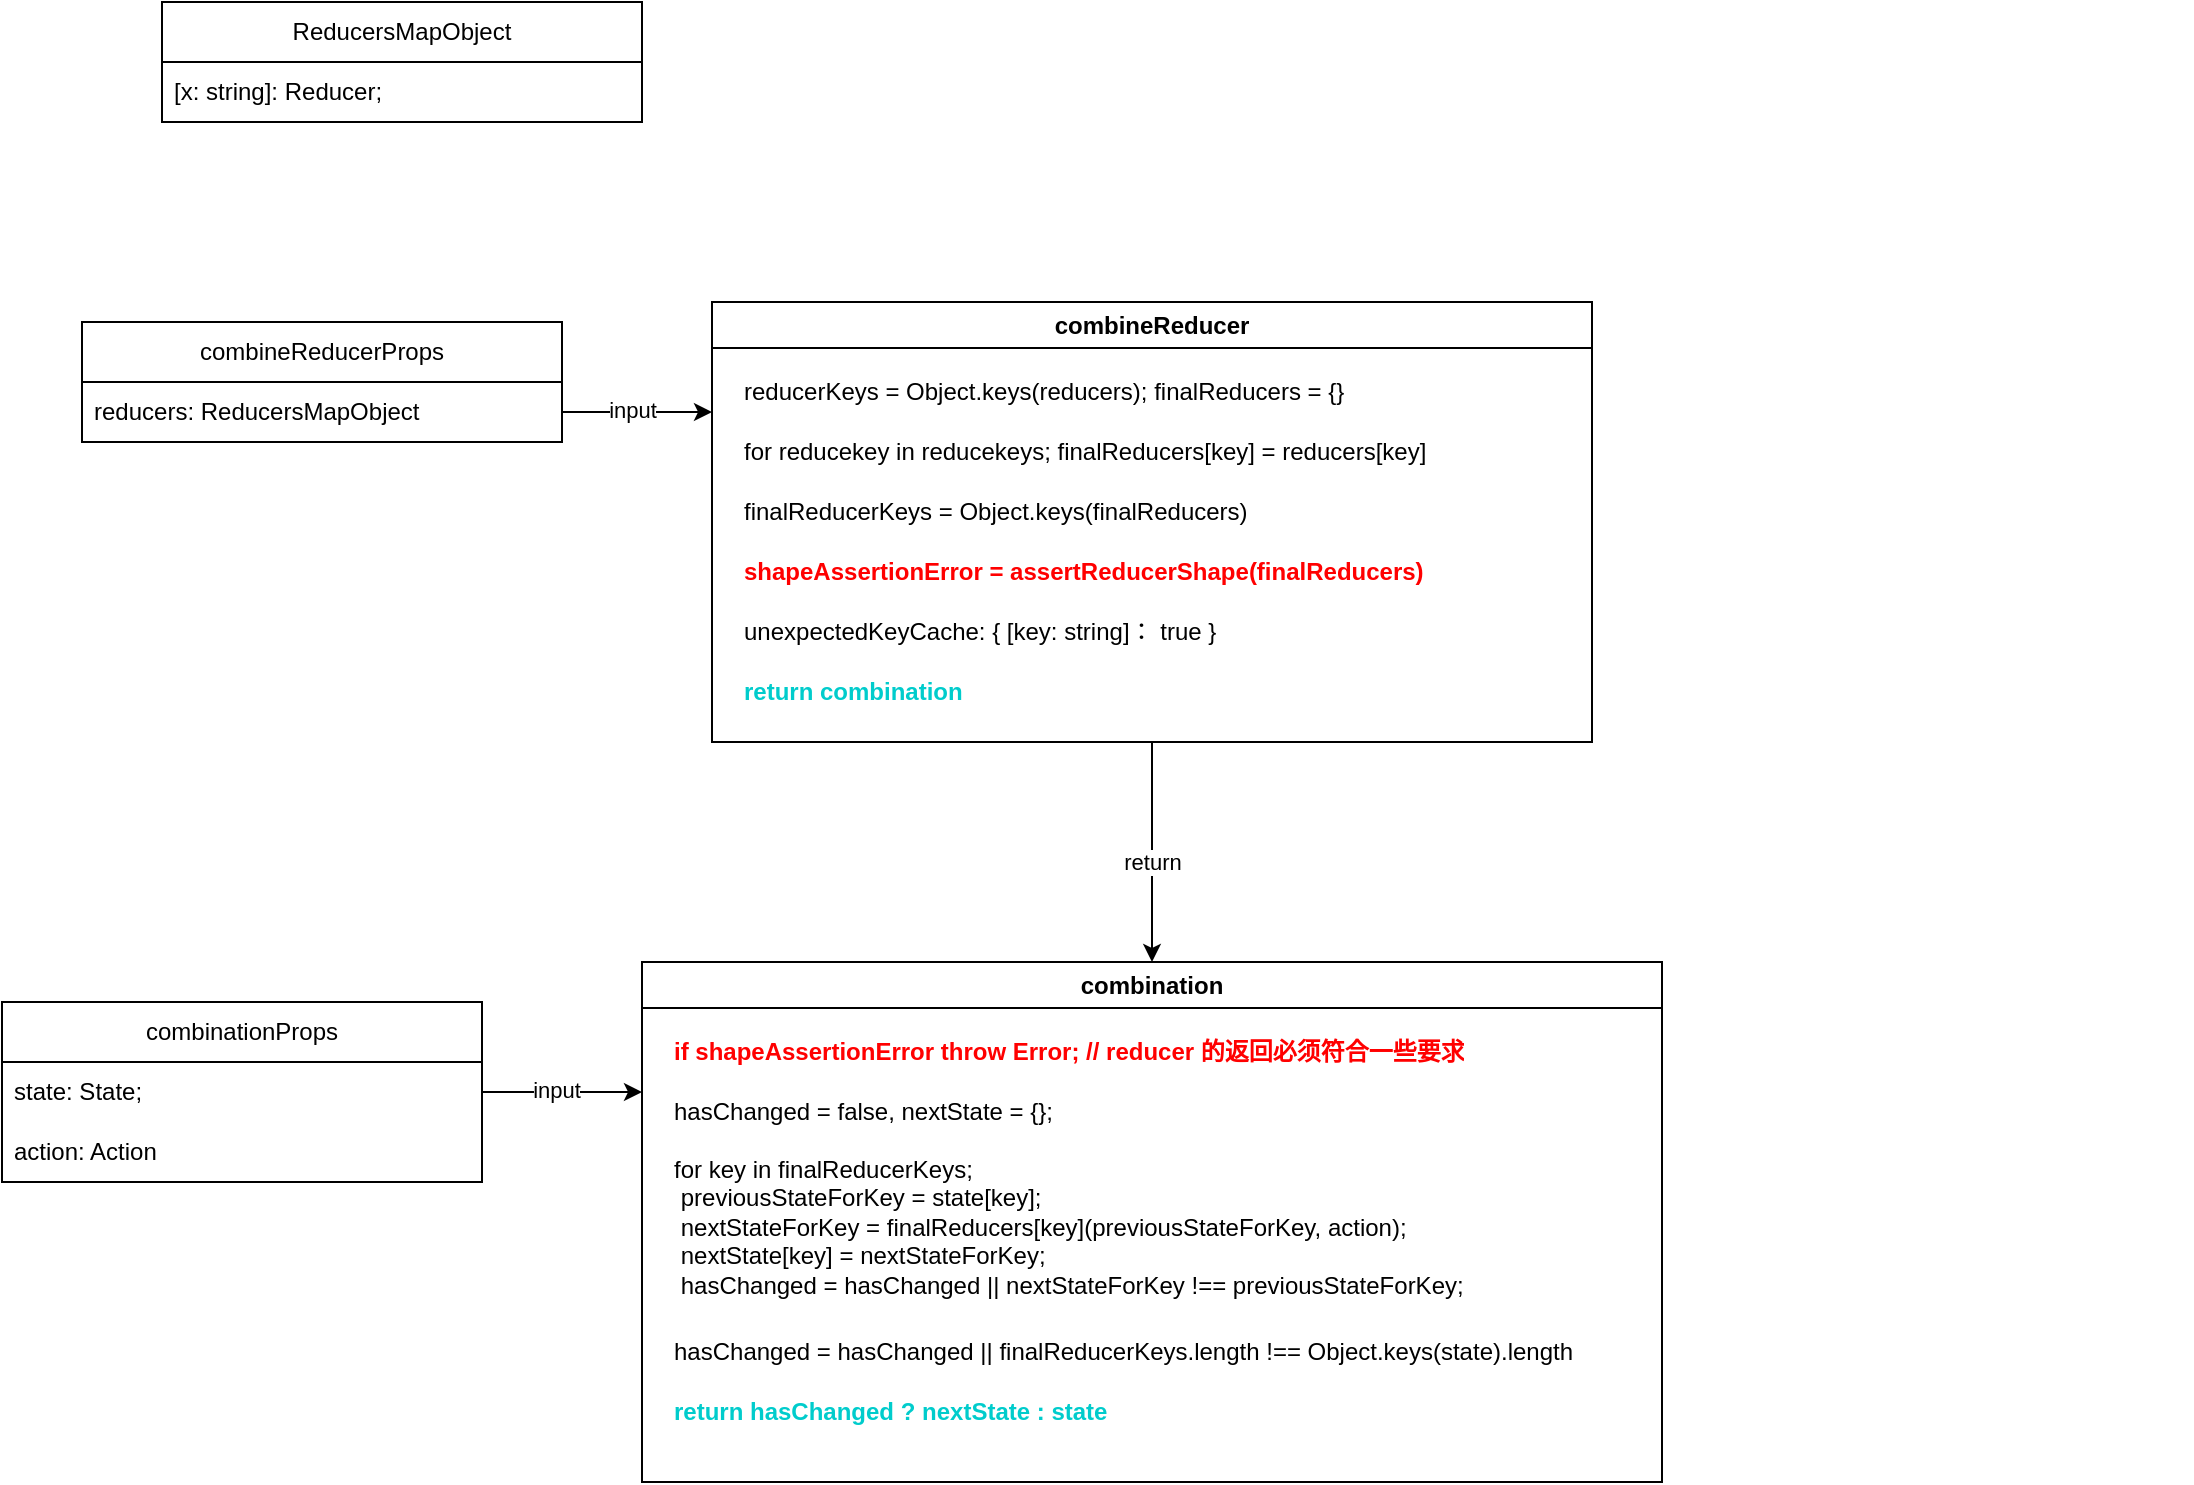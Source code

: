 <mxfile version="20.8.13" type="github">
  <diagram name="第 1 页" id="b--3YDLnmrPE_MdeOlID">
    <mxGraphModel dx="1782" dy="1358" grid="1" gridSize="10" guides="1" tooltips="1" connect="1" arrows="1" fold="1" page="1" pageScale="1" pageWidth="827" pageHeight="1169" math="0" shadow="0">
      <root>
        <mxCell id="0" />
        <mxCell id="1" parent="0" />
        <mxCell id="z5I120S_0erPX6Xemq4c-1" value="combineReducer" style="swimlane;whiteSpace=wrap;html=1;strokeColor=default;" vertex="1" parent="1">
          <mxGeometry x="35" y="240" width="440" height="220" as="geometry" />
        </mxCell>
        <mxCell id="z5I120S_0erPX6Xemq4c-3" value="for reducekey in reducekeys; finalReducers[key] = reducers[key]" style="text;strokeColor=none;fillColor=none;align=left;verticalAlign=middle;spacingLeft=4;spacingRight=4;overflow=hidden;points=[[0,0.5],[1,0.5]];portConstraint=eastwest;rotatable=0;whiteSpace=wrap;html=1;" vertex="1" parent="z5I120S_0erPX6Xemq4c-1">
          <mxGeometry x="10" y="60" width="360" height="30" as="geometry" />
        </mxCell>
        <mxCell id="z5I120S_0erPX6Xemq4c-4" value="finalReducerKeys = Object.keys(finalReducers)" style="text;strokeColor=none;fillColor=none;align=left;verticalAlign=middle;spacingLeft=4;spacingRight=4;overflow=hidden;points=[[0,0.5],[1,0.5]];portConstraint=eastwest;rotatable=0;whiteSpace=wrap;html=1;" vertex="1" parent="z5I120S_0erPX6Xemq4c-1">
          <mxGeometry x="10" y="90" width="380" height="30" as="geometry" />
        </mxCell>
        <mxCell id="z5I120S_0erPX6Xemq4c-5" value="shapeAssertionError = assertReducerShape(finalReducers)" style="text;strokeColor=none;fillColor=none;align=left;verticalAlign=middle;spacingLeft=4;spacingRight=4;overflow=hidden;points=[[0,0.5],[1,0.5]];portConstraint=eastwest;rotatable=0;whiteSpace=wrap;html=1;fontStyle=1;fontColor=#FF0000;" vertex="1" parent="z5I120S_0erPX6Xemq4c-1">
          <mxGeometry x="10" y="120" width="360" height="30" as="geometry" />
        </mxCell>
        <mxCell id="z5I120S_0erPX6Xemq4c-6" value="unexpectedKeyCache: { [key: string]： true }" style="text;strokeColor=none;fillColor=none;align=left;verticalAlign=middle;spacingLeft=4;spacingRight=4;overflow=hidden;points=[[0,0.5],[1,0.5]];portConstraint=eastwest;rotatable=0;whiteSpace=wrap;html=1;" vertex="1" parent="z5I120S_0erPX6Xemq4c-1">
          <mxGeometry x="10" y="150" width="290" height="30" as="geometry" />
        </mxCell>
        <mxCell id="z5I120S_0erPX6Xemq4c-7" value="return combination" style="text;strokeColor=none;fillColor=none;align=left;verticalAlign=middle;spacingLeft=4;spacingRight=4;overflow=hidden;points=[[0,0.5],[1,0.5]];portConstraint=eastwest;rotatable=0;whiteSpace=wrap;html=1;fontColor=#00CCCC;fontStyle=1" vertex="1" parent="z5I120S_0erPX6Xemq4c-1">
          <mxGeometry x="10" y="180" width="290" height="30" as="geometry" />
        </mxCell>
        <mxCell id="z5I120S_0erPX6Xemq4c-16" value="reducerKeys = Object.keys(reducers); finalReducers = {}" style="text;strokeColor=none;fillColor=none;align=left;verticalAlign=middle;spacingLeft=4;spacingRight=4;overflow=hidden;points=[[0,0.5],[1,0.5]];portConstraint=eastwest;rotatable=0;whiteSpace=wrap;html=1;" vertex="1" parent="z5I120S_0erPX6Xemq4c-1">
          <mxGeometry x="10" y="30" width="340" height="30" as="geometry" />
        </mxCell>
        <mxCell id="z5I120S_0erPX6Xemq4c-8" value="combineReducerProps" style="swimlane;fontStyle=0;childLayout=stackLayout;horizontal=1;startSize=30;horizontalStack=0;resizeParent=1;resizeParentMax=0;resizeLast=0;collapsible=1;marginBottom=0;whiteSpace=wrap;html=1;" vertex="1" parent="1">
          <mxGeometry x="-280" y="250" width="240" height="60" as="geometry">
            <mxRectangle x="420" y="400" width="60" height="30" as="alternateBounds" />
          </mxGeometry>
        </mxCell>
        <mxCell id="z5I120S_0erPX6Xemq4c-9" value="reducers: ReducersMapObject" style="text;strokeColor=none;fillColor=none;align=left;verticalAlign=middle;spacingLeft=4;spacingRight=4;overflow=hidden;points=[[0,0.5],[1,0.5]];portConstraint=eastwest;rotatable=0;whiteSpace=wrap;html=1;" vertex="1" parent="z5I120S_0erPX6Xemq4c-8">
          <mxGeometry y="30" width="240" height="30" as="geometry" />
        </mxCell>
        <mxCell id="z5I120S_0erPX6Xemq4c-12" value="" style="endArrow=classic;html=1;rounded=0;exitX=1;exitY=0.5;exitDx=0;exitDy=0;entryX=0;entryY=0.25;entryDx=0;entryDy=0;" edge="1" parent="1" source="z5I120S_0erPX6Xemq4c-9" target="z5I120S_0erPX6Xemq4c-1">
          <mxGeometry width="50" height="50" relative="1" as="geometry">
            <mxPoint x="10" y="210" as="sourcePoint" />
            <mxPoint x="61.68" y="290.66" as="targetPoint" />
          </mxGeometry>
        </mxCell>
        <mxCell id="z5I120S_0erPX6Xemq4c-13" value="input" style="edgeLabel;html=1;align=center;verticalAlign=middle;resizable=0;points=[];" vertex="1" connectable="0" parent="z5I120S_0erPX6Xemq4c-12">
          <mxGeometry x="-0.286" y="-1" relative="1" as="geometry">
            <mxPoint x="8" y="-2" as="offset" />
          </mxGeometry>
        </mxCell>
        <mxCell id="z5I120S_0erPX6Xemq4c-14" value="" style="edgeStyle=orthogonalEdgeStyle;rounded=0;orthogonalLoop=1;jettySize=auto;html=1;exitX=0.5;exitY=1;exitDx=0;exitDy=0;entryX=0.5;entryY=0;entryDx=0;entryDy=0;" edge="1" parent="1" source="z5I120S_0erPX6Xemq4c-1" target="z5I120S_0erPX6Xemq4c-19">
          <mxGeometry relative="1" as="geometry">
            <mxPoint x="470" y="-17.5" as="sourcePoint" />
            <mxPoint x="330" y="550" as="targetPoint" />
          </mxGeometry>
        </mxCell>
        <mxCell id="z5I120S_0erPX6Xemq4c-15" value="return" style="edgeLabel;html=1;align=center;verticalAlign=middle;resizable=0;points=[];" vertex="1" connectable="0" parent="z5I120S_0erPX6Xemq4c-14">
          <mxGeometry x="-0.283" relative="1" as="geometry">
            <mxPoint y="20" as="offset" />
          </mxGeometry>
        </mxCell>
        <mxCell id="z5I120S_0erPX6Xemq4c-17" value="ReducersMapObject" style="swimlane;fontStyle=0;childLayout=stackLayout;horizontal=1;startSize=30;horizontalStack=0;resizeParent=1;resizeParentMax=0;resizeLast=0;collapsible=1;marginBottom=0;whiteSpace=wrap;html=1;" vertex="1" parent="1">
          <mxGeometry x="-240" y="90" width="240" height="60" as="geometry">
            <mxRectangle x="420" y="400" width="60" height="30" as="alternateBounds" />
          </mxGeometry>
        </mxCell>
        <mxCell id="z5I120S_0erPX6Xemq4c-18" value="[x: string]: Reducer;" style="text;strokeColor=none;fillColor=none;align=left;verticalAlign=middle;spacingLeft=4;spacingRight=4;overflow=hidden;points=[[0,0.5],[1,0.5]];portConstraint=eastwest;rotatable=0;whiteSpace=wrap;html=1;" vertex="1" parent="z5I120S_0erPX6Xemq4c-17">
          <mxGeometry y="30" width="240" height="30" as="geometry" />
        </mxCell>
        <mxCell id="z5I120S_0erPX6Xemq4c-19" value="combination" style="swimlane;whiteSpace=wrap;html=1;strokeColor=default;" vertex="1" parent="1">
          <mxGeometry y="570" width="510" height="260" as="geometry" />
        </mxCell>
        <mxCell id="z5I120S_0erPX6Xemq4c-21" value="for key in finalReducerKeys;&lt;br&gt;&lt;span style=&quot;white-space: pre;&quot;&gt;	&lt;/span&gt;previousStateForKey = state[key];&lt;br&gt;&lt;span style=&quot;white-space: pre;&quot;&gt;	&lt;/span&gt;nextStateForKey = finalReducers[key](previousStateForKey, action);&lt;br&gt;&lt;span style=&quot;white-space: pre;&quot;&gt;	&lt;/span&gt;nextState[key] = nextStateForKey;&lt;br&gt;&lt;span style=&quot;white-space: pre;&quot;&gt;	&lt;/span&gt;hasChanged = hasChanged || nextStateForKey !== previousStateForKey;" style="text;strokeColor=none;fillColor=none;align=left;verticalAlign=top;spacingLeft=4;spacingRight=4;overflow=hidden;points=[[0,0.5],[1,0.5]];portConstraint=eastwest;rotatable=0;whiteSpace=wrap;html=1;aspect=fixed;" vertex="1" parent="z5I120S_0erPX6Xemq4c-19">
          <mxGeometry x="10" y="90" width="765" height="90" as="geometry" />
        </mxCell>
        <mxCell id="z5I120S_0erPX6Xemq4c-23" value="hasChanged = hasChanged || finalReducerKeys.length !== Object.keys(state).length" style="text;strokeColor=none;fillColor=none;align=left;verticalAlign=middle;spacingLeft=4;spacingRight=4;overflow=hidden;points=[[0,0.5],[1,0.5]];portConstraint=eastwest;rotatable=0;whiteSpace=wrap;html=1;" vertex="1" parent="z5I120S_0erPX6Xemq4c-19">
          <mxGeometry x="10" y="180" width="510" height="30" as="geometry" />
        </mxCell>
        <mxCell id="z5I120S_0erPX6Xemq4c-24" value="return hasChanged ? nextState : state" style="text;strokeColor=none;fillColor=none;align=left;verticalAlign=middle;spacingLeft=4;spacingRight=4;overflow=hidden;points=[[0,0.5],[1,0.5]];portConstraint=eastwest;rotatable=0;whiteSpace=wrap;html=1;fontColor=#00CCCC;fontStyle=1" vertex="1" parent="z5I120S_0erPX6Xemq4c-19">
          <mxGeometry x="10" y="210" width="290" height="30" as="geometry" />
        </mxCell>
        <mxCell id="z5I120S_0erPX6Xemq4c-25" value="if shapeAssertionError throw Error; // reducer 的返回必须符合一些要求" style="text;strokeColor=none;fillColor=none;align=left;verticalAlign=middle;spacingLeft=4;spacingRight=4;overflow=hidden;points=[[0,0.5],[1,0.5]];portConstraint=eastwest;rotatable=0;whiteSpace=wrap;html=1;fontStyle=1;fontColor=#FF0000;" vertex="1" parent="z5I120S_0erPX6Xemq4c-19">
          <mxGeometry x="10" y="30" width="420" height="30" as="geometry" />
        </mxCell>
        <mxCell id="z5I120S_0erPX6Xemq4c-26" value="hasChanged = false, nextState = {};" style="text;strokeColor=none;fillColor=none;align=left;verticalAlign=middle;spacingLeft=4;spacingRight=4;overflow=hidden;points=[[0,0.5],[1,0.5]];portConstraint=eastwest;rotatable=0;whiteSpace=wrap;html=1;" vertex="1" parent="z5I120S_0erPX6Xemq4c-19">
          <mxGeometry x="10" y="60" width="380" height="30" as="geometry" />
        </mxCell>
        <mxCell id="z5I120S_0erPX6Xemq4c-27" value="combinationProps" style="swimlane;fontStyle=0;childLayout=stackLayout;horizontal=1;startSize=30;horizontalStack=0;resizeParent=1;resizeParentMax=0;resizeLast=0;collapsible=1;marginBottom=0;whiteSpace=wrap;html=1;" vertex="1" parent="1">
          <mxGeometry x="-320" y="590" width="240" height="90" as="geometry">
            <mxRectangle x="420" y="400" width="60" height="30" as="alternateBounds" />
          </mxGeometry>
        </mxCell>
        <mxCell id="z5I120S_0erPX6Xemq4c-28" value="state: State;" style="text;strokeColor=none;fillColor=none;align=left;verticalAlign=middle;spacingLeft=4;spacingRight=4;overflow=hidden;points=[[0,0.5],[1,0.5]];portConstraint=eastwest;rotatable=0;whiteSpace=wrap;html=1;" vertex="1" parent="z5I120S_0erPX6Xemq4c-27">
          <mxGeometry y="30" width="240" height="30" as="geometry" />
        </mxCell>
        <mxCell id="z5I120S_0erPX6Xemq4c-31" value="action: Action" style="text;strokeColor=none;fillColor=none;align=left;verticalAlign=middle;spacingLeft=4;spacingRight=4;overflow=hidden;points=[[0,0.5],[1,0.5]];portConstraint=eastwest;rotatable=0;whiteSpace=wrap;html=1;" vertex="1" parent="z5I120S_0erPX6Xemq4c-27">
          <mxGeometry y="60" width="240" height="30" as="geometry" />
        </mxCell>
        <mxCell id="z5I120S_0erPX6Xemq4c-29" value="" style="endArrow=classic;html=1;rounded=0;exitX=1;exitY=0.5;exitDx=0;exitDy=0;entryX=0;entryY=0.25;entryDx=0;entryDy=0;" edge="1" parent="1" source="z5I120S_0erPX6Xemq4c-28" target="z5I120S_0erPX6Xemq4c-19">
          <mxGeometry width="50" height="50" relative="1" as="geometry">
            <mxPoint x="-40" y="375" as="sourcePoint" />
            <mxPoint x="30" y="375" as="targetPoint" />
          </mxGeometry>
        </mxCell>
        <mxCell id="z5I120S_0erPX6Xemq4c-30" value="input" style="edgeLabel;html=1;align=center;verticalAlign=middle;resizable=0;points=[];" vertex="1" connectable="0" parent="z5I120S_0erPX6Xemq4c-29">
          <mxGeometry x="-0.286" y="-1" relative="1" as="geometry">
            <mxPoint x="8" y="-2" as="offset" />
          </mxGeometry>
        </mxCell>
      </root>
    </mxGraphModel>
  </diagram>
</mxfile>
